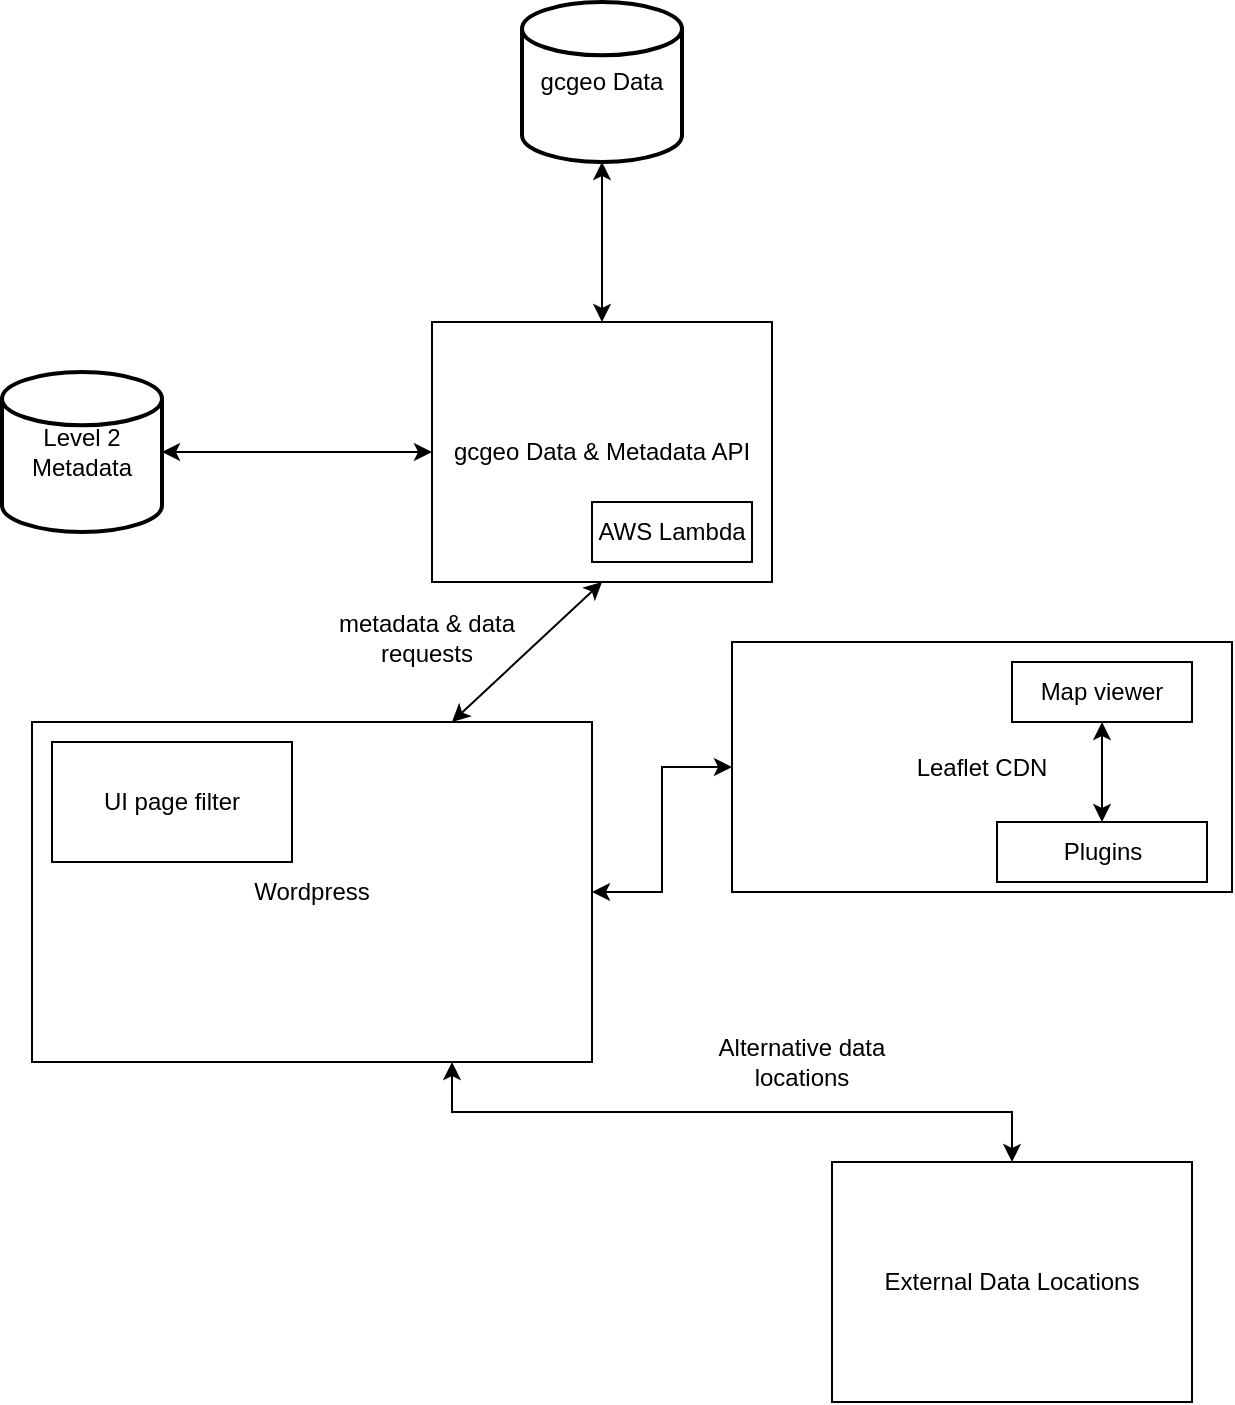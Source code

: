 <mxfile version="12.3.8" type="device" pages="1"><diagram id="cEe6sH8bZnPugVWZH51x" name="Page-1"><mxGraphModel dx="1422" dy="769" grid="1" gridSize="10" guides="1" tooltips="1" connect="1" arrows="1" fold="1" page="1" pageScale="1" pageWidth="850" pageHeight="1100" math="0" shadow="0"><root><mxCell id="0"/><mxCell id="1" parent="0"/><mxCell id="RGqUDNtwEyzK0TF-1xym-1" value="Level 2 Metadata" style="strokeWidth=2;html=1;shape=mxgraph.flowchart.database;whiteSpace=wrap;" parent="1" vertex="1"><mxGeometry x="125" y="225" width="80" height="80" as="geometry"/></mxCell><mxCell id="RGqUDNtwEyzK0TF-1xym-2" value="gcgeo Data" style="strokeWidth=2;html=1;shape=mxgraph.flowchart.database;whiteSpace=wrap;" parent="1" vertex="1"><mxGeometry x="385" y="40" width="80" height="80" as="geometry"/></mxCell><mxCell id="RGqUDNtwEyzK0TF-1xym-4" value="gcgeo Data &amp;amp; Metadata API" style="rounded=0;whiteSpace=wrap;html=1;" parent="1" vertex="1"><mxGeometry x="340" y="200" width="170" height="130" as="geometry"/></mxCell><mxCell id="RGqUDNtwEyzK0TF-1xym-20" style="edgeStyle=orthogonalEdgeStyle;rounded=0;orthogonalLoop=1;jettySize=auto;html=1;exitX=0.75;exitY=1;exitDx=0;exitDy=0;entryX=0.5;entryY=0;entryDx=0;entryDy=0;startArrow=classic;startFill=1;" parent="1" source="RGqUDNtwEyzK0TF-1xym-5" target="RGqUDNtwEyzK0TF-1xym-19" edge="1"><mxGeometry relative="1" as="geometry"/></mxCell><mxCell id="RGqUDNtwEyzK0TF-1xym-22" style="edgeStyle=orthogonalEdgeStyle;rounded=0;orthogonalLoop=1;jettySize=auto;html=1;exitX=1;exitY=0.5;exitDx=0;exitDy=0;startArrow=classic;startFill=1;" parent="1" source="RGqUDNtwEyzK0TF-1xym-5" target="RGqUDNtwEyzK0TF-1xym-21" edge="1"><mxGeometry relative="1" as="geometry"/></mxCell><mxCell id="RGqUDNtwEyzK0TF-1xym-5" value="Wordpress" style="rounded=0;whiteSpace=wrap;html=1;" parent="1" vertex="1"><mxGeometry x="140" y="400" width="280" height="170" as="geometry"/></mxCell><mxCell id="RGqUDNtwEyzK0TF-1xym-7" value="" style="endArrow=classic;startArrow=classic;html=1;entryX=0.5;entryY=1;entryDx=0;entryDy=0;exitX=0.75;exitY=0;exitDx=0;exitDy=0;" parent="1" source="RGqUDNtwEyzK0TF-1xym-5" target="RGqUDNtwEyzK0TF-1xym-4" edge="1"><mxGeometry width="50" height="50" relative="1" as="geometry"><mxPoint x="290" y="380" as="sourcePoint"/><mxPoint x="340" y="330" as="targetPoint"/></mxGeometry></mxCell><mxCell id="RGqUDNtwEyzK0TF-1xym-8" value="" style="endArrow=classic;startArrow=classic;html=1;entryX=1;entryY=0.5;entryDx=0;entryDy=0;entryPerimeter=0;exitX=0;exitY=0.5;exitDx=0;exitDy=0;" parent="1" source="RGqUDNtwEyzK0TF-1xym-4" target="RGqUDNtwEyzK0TF-1xym-1" edge="1"><mxGeometry width="50" height="50" relative="1" as="geometry"><mxPoint x="160" y="200" as="sourcePoint"/><mxPoint x="140" y="150" as="targetPoint"/></mxGeometry></mxCell><mxCell id="RGqUDNtwEyzK0TF-1xym-9" value="" style="endArrow=classic;startArrow=classic;html=1;entryX=0.5;entryY=1;entryDx=0;entryDy=0;entryPerimeter=0;" parent="1" source="RGqUDNtwEyzK0TF-1xym-4" target="RGqUDNtwEyzK0TF-1xym-2" edge="1"><mxGeometry width="50" height="50" relative="1" as="geometry"><mxPoint x="400" y="200" as="sourcePoint"/><mxPoint x="450" y="150" as="targetPoint"/></mxGeometry></mxCell><mxCell id="RGqUDNtwEyzK0TF-1xym-12" value="UI page filter" style="rounded=0;whiteSpace=wrap;html=1;" parent="1" vertex="1"><mxGeometry x="150" y="410" width="120" height="60" as="geometry"/></mxCell><mxCell id="RGqUDNtwEyzK0TF-1xym-17" value="AWS Lambda" style="rounded=0;whiteSpace=wrap;html=1;" parent="1" vertex="1"><mxGeometry x="420" y="290" width="80" height="30" as="geometry"/></mxCell><mxCell id="RGqUDNtwEyzK0TF-1xym-19" value="External Data Locations" style="rounded=0;whiteSpace=wrap;html=1;" parent="1" vertex="1"><mxGeometry x="540" y="620" width="180" height="120" as="geometry"/></mxCell><mxCell id="RGqUDNtwEyzK0TF-1xym-21" value="Leaflet CDN" style="rounded=0;whiteSpace=wrap;html=1;" parent="1" vertex="1"><mxGeometry x="490" y="360" width="250" height="125" as="geometry"/></mxCell><mxCell id="RGqUDNtwEyzK0TF-1xym-30" style="edgeStyle=orthogonalEdgeStyle;rounded=0;orthogonalLoop=1;jettySize=auto;html=1;exitX=0.5;exitY=0;exitDx=0;exitDy=0;startArrow=classic;startFill=1;" parent="1" source="RGqUDNtwEyzK0TF-1xym-27" target="RGqUDNtwEyzK0TF-1xym-28" edge="1"><mxGeometry relative="1" as="geometry"/></mxCell><mxCell id="RGqUDNtwEyzK0TF-1xym-27" value="Plugins" style="rounded=0;whiteSpace=wrap;html=1;" parent="1" vertex="1"><mxGeometry x="622.5" y="450" width="105" height="30" as="geometry"/></mxCell><mxCell id="RGqUDNtwEyzK0TF-1xym-28" value="Map viewer" style="rounded=0;whiteSpace=wrap;html=1;" parent="1" vertex="1"><mxGeometry x="630" y="370" width="90" height="30" as="geometry"/></mxCell><mxCell id="RGqUDNtwEyzK0TF-1xym-36" value="metadata &amp;amp; data requests" style="text;html=1;strokeColor=none;fillColor=none;align=center;verticalAlign=middle;whiteSpace=wrap;rounded=0;" parent="1" vertex="1"><mxGeometry x="290" y="330" width="95" height="55" as="geometry"/></mxCell><mxCell id="RGqUDNtwEyzK0TF-1xym-37" value="Alternative data locations" style="text;html=1;strokeColor=none;fillColor=none;align=center;verticalAlign=middle;whiteSpace=wrap;rounded=0;" parent="1" vertex="1"><mxGeometry x="470" y="550" width="110" height="40" as="geometry"/></mxCell></root></mxGraphModel></diagram></mxfile>